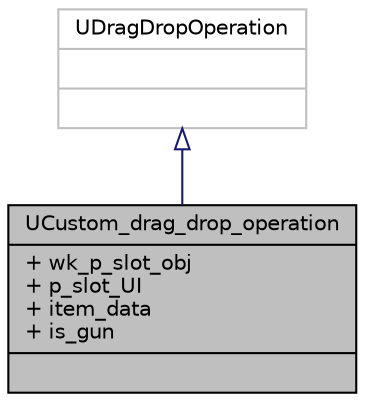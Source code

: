 digraph "UCustom_drag_drop_operation"
{
 // LATEX_PDF_SIZE
  edge [fontname="Helvetica",fontsize="10",labelfontname="Helvetica",labelfontsize="10"];
  node [fontname="Helvetica",fontsize="10",shape=record];
  Node1 [label="{UCustom_drag_drop_operation\n|+ wk_p_slot_obj\l+ p_slot_UI\l+ item_data\l+ is_gun\l|}",height=0.2,width=0.4,color="black", fillcolor="grey75", style="filled", fontcolor="black",tooltip=" "];
  Node2 -> Node1 [dir="back",color="midnightblue",fontsize="10",style="solid",arrowtail="onormal",fontname="Helvetica"];
  Node2 [label="{UDragDropOperation\n||}",height=0.2,width=0.4,color="grey75", fillcolor="white", style="filled",tooltip=" "];
}
